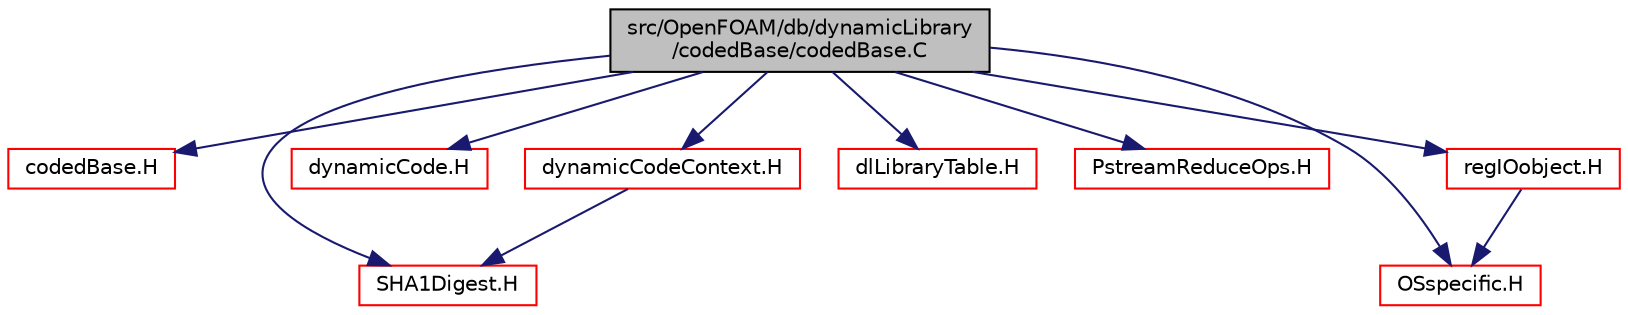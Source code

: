 digraph "src/OpenFOAM/db/dynamicLibrary/codedBase/codedBase.C"
{
  bgcolor="transparent";
  edge [fontname="Helvetica",fontsize="10",labelfontname="Helvetica",labelfontsize="10"];
  node [fontname="Helvetica",fontsize="10",shape=record];
  Node1 [label="src/OpenFOAM/db/dynamicLibrary\l/codedBase/codedBase.C",height=0.2,width=0.4,color="black", fillcolor="grey75", style="filled", fontcolor="black"];
  Node1 -> Node2 [color="midnightblue",fontsize="10",style="solid",fontname="Helvetica"];
  Node2 [label="codedBase.H",height=0.2,width=0.4,color="red",URL="$a07895.html"];
  Node1 -> Node3 [color="midnightblue",fontsize="10",style="solid",fontname="Helvetica"];
  Node3 [label="SHA1Digest.H",height=0.2,width=0.4,color="red",URL="$a09064.html"];
  Node1 -> Node4 [color="midnightblue",fontsize="10",style="solid",fontname="Helvetica"];
  Node4 [label="dynamicCode.H",height=0.2,width=0.4,color="red",URL="$a07900.html"];
  Node1 -> Node5 [color="midnightblue",fontsize="10",style="solid",fontname="Helvetica"];
  Node5 [label="dynamicCodeContext.H",height=0.2,width=0.4,color="red",URL="$a07902.html"];
  Node5 -> Node3 [color="midnightblue",fontsize="10",style="solid",fontname="Helvetica"];
  Node1 -> Node6 [color="midnightblue",fontsize="10",style="solid",fontname="Helvetica"];
  Node6 [label="dlLibraryTable.H",height=0.2,width=0.4,color="red",URL="$a07897.html"];
  Node1 -> Node7 [color="midnightblue",fontsize="10",style="solid",fontname="Helvetica"];
  Node7 [label="PstreamReduceOps.H",height=0.2,width=0.4,color="red",URL="$a07984.html",tooltip="Inter-processor communication reduction functions. "];
  Node1 -> Node8 [color="midnightblue",fontsize="10",style="solid",fontname="Helvetica"];
  Node8 [label="OSspecific.H",height=0.2,width=0.4,color="red",URL="$a08394.html",tooltip="Functions used by OpenFOAM that are specific to POSIX compliant operating systems and need to be repl..."];
  Node1 -> Node9 [color="midnightblue",fontsize="10",style="solid",fontname="Helvetica"];
  Node9 [label="regIOobject.H",height=0.2,width=0.4,color="red",URL="$a08021.html"];
  Node9 -> Node8 [color="midnightblue",fontsize="10",style="solid",fontname="Helvetica"];
}
